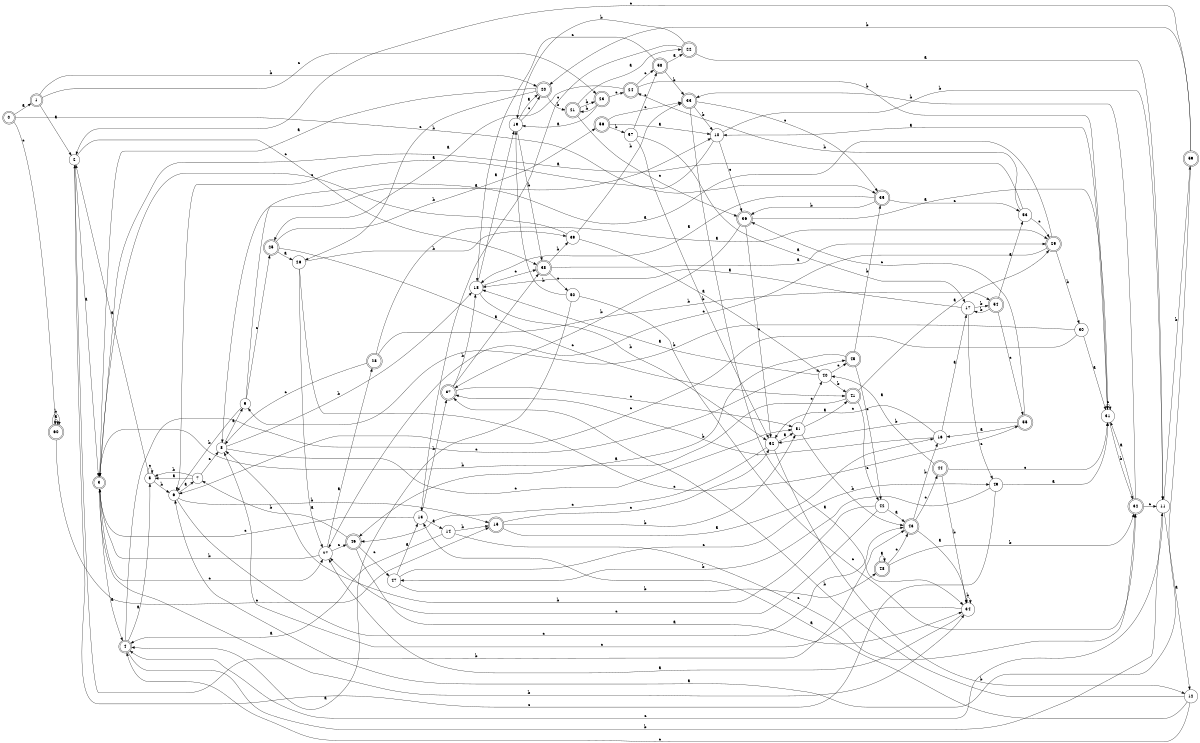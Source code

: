 digraph n49_2 {
__start0 [label="" shape="none"];

rankdir=LR;
size="8,5";

s0 [style="rounded,filled", color="black", fillcolor="white" shape="doublecircle", label="0"];
s1 [style="rounded,filled", color="black", fillcolor="white" shape="doublecircle", label="1"];
s2 [style="filled", color="black", fillcolor="white" shape="circle", label="2"];
s3 [style="rounded,filled", color="black", fillcolor="white" shape="doublecircle", label="3"];
s4 [style="rounded,filled", color="black", fillcolor="white" shape="doublecircle", label="4"];
s5 [style="filled", color="black", fillcolor="white" shape="circle", label="5"];
s6 [style="filled", color="black", fillcolor="white" shape="circle", label="6"];
s7 [style="filled", color="black", fillcolor="white" shape="circle", label="7"];
s8 [style="filled", color="black", fillcolor="white" shape="circle", label="8"];
s9 [style="filled", color="black", fillcolor="white" shape="circle", label="9"];
s10 [style="filled", color="black", fillcolor="white" shape="circle", label="10"];
s11 [style="filled", color="black", fillcolor="white" shape="circle", label="11"];
s12 [style="filled", color="black", fillcolor="white" shape="circle", label="12"];
s13 [style="filled", color="black", fillcolor="white" shape="circle", label="13"];
s14 [style="filled", color="black", fillcolor="white" shape="circle", label="14"];
s15 [style="rounded,filled", color="black", fillcolor="white" shape="doublecircle", label="15"];
s16 [style="filled", color="black", fillcolor="white" shape="circle", label="16"];
s17 [style="filled", color="black", fillcolor="white" shape="circle", label="17"];
s18 [style="filled", color="black", fillcolor="white" shape="circle", label="18"];
s19 [style="filled", color="black", fillcolor="white" shape="circle", label="19"];
s20 [style="rounded,filled", color="black", fillcolor="white" shape="doublecircle", label="20"];
s21 [style="rounded,filled", color="black", fillcolor="white" shape="doublecircle", label="21"];
s22 [style="rounded,filled", color="black", fillcolor="white" shape="doublecircle", label="22"];
s23 [style="rounded,filled", color="black", fillcolor="white" shape="doublecircle", label="23"];
s24 [style="rounded,filled", color="black", fillcolor="white" shape="doublecircle", label="24"];
s25 [style="rounded,filled", color="black", fillcolor="white" shape="doublecircle", label="25"];
s26 [style="filled", color="black", fillcolor="white" shape="circle", label="26"];
s27 [style="filled", color="black", fillcolor="white" shape="circle", label="27"];
s28 [style="rounded,filled", color="black", fillcolor="white" shape="doublecircle", label="28"];
s29 [style="rounded,filled", color="black", fillcolor="white" shape="doublecircle", label="29"];
s30 [style="filled", color="black", fillcolor="white" shape="circle", label="30"];
s31 [style="filled", color="black", fillcolor="white" shape="circle", label="31"];
s32 [style="rounded,filled", color="black", fillcolor="white" shape="doublecircle", label="32"];
s33 [style="rounded,filled", color="black", fillcolor="white" shape="doublecircle", label="33"];
s34 [style="filled", color="black", fillcolor="white" shape="circle", label="34"];
s35 [style="rounded,filled", color="black", fillcolor="white" shape="doublecircle", label="35"];
s36 [style="rounded,filled", color="black", fillcolor="white" shape="doublecircle", label="36"];
s37 [style="rounded,filled", color="black", fillcolor="white" shape="doublecircle", label="37"];
s38 [style="rounded,filled", color="black", fillcolor="white" shape="doublecircle", label="38"];
s39 [style="filled", color="black", fillcolor="white" shape="circle", label="39"];
s40 [style="filled", color="black", fillcolor="white" shape="circle", label="40"];
s41 [style="rounded,filled", color="black", fillcolor="white" shape="doublecircle", label="41"];
s42 [style="filled", color="black", fillcolor="white" shape="circle", label="42"];
s43 [style="rounded,filled", color="black", fillcolor="white" shape="doublecircle", label="43"];
s44 [style="rounded,filled", color="black", fillcolor="white" shape="doublecircle", label="44"];
s45 [style="rounded,filled", color="black", fillcolor="white" shape="doublecircle", label="45"];
s46 [style="rounded,filled", color="black", fillcolor="white" shape="doublecircle", label="46"];
s47 [style="filled", color="black", fillcolor="white" shape="circle", label="47"];
s48 [style="rounded,filled", color="black", fillcolor="white" shape="doublecircle", label="48"];
s49 [style="filled", color="black", fillcolor="white" shape="circle", label="49"];
s50 [style="filled", color="black", fillcolor="white" shape="circle", label="50"];
s51 [style="filled", color="black", fillcolor="white" shape="circle", label="51"];
s52 [style="filled", color="black", fillcolor="white" shape="circle", label="52"];
s53 [style="filled", color="black", fillcolor="white" shape="circle", label="53"];
s54 [style="rounded,filled", color="black", fillcolor="white" shape="doublecircle", label="54"];
s55 [style="rounded,filled", color="black", fillcolor="white" shape="doublecircle", label="55"];
s56 [style="rounded,filled", color="black", fillcolor="white" shape="doublecircle", label="56"];
s57 [style="filled", color="black", fillcolor="white" shape="circle", label="57"];
s58 [style="rounded,filled", color="black", fillcolor="white" shape="doublecircle", label="58"];
s59 [style="rounded,filled", color="black", fillcolor="white" shape="doublecircle", label="59"];
s60 [style="rounded,filled", color="black", fillcolor="white" shape="doublecircle", label="60"];
s0 -> s1 [label="a"];
s0 -> s35 [label="b"];
s0 -> s60 [label="c"];
s1 -> s2 [label="a"];
s1 -> s20 [label="b"];
s1 -> s23 [label="c"];
s2 -> s3 [label="a"];
s2 -> s43 [label="b"];
s2 -> s38 [label="c"];
s3 -> s4 [label="a"];
s3 -> s34 [label="b"];
s3 -> s27 [label="c"];
s4 -> s5 [label="a"];
s4 -> s11 [label="b"];
s4 -> s45 [label="c"];
s5 -> s2 [label="a"];
s5 -> s6 [label="b"];
s5 -> s5 [label="c"];
s6 -> s7 [label="a"];
s6 -> s15 [label="b"];
s6 -> s43 [label="c"];
s7 -> s5 [label="a"];
s7 -> s5 [label="b"];
s7 -> s8 [label="c"];
s8 -> s9 [label="a"];
s8 -> s18 [label="b"];
s8 -> s51 [label="c"];
s9 -> s10 [label="a"];
s9 -> s6 [label="b"];
s9 -> s25 [label="c"];
s10 -> s6 [label="a"];
s10 -> s11 [label="b"];
s10 -> s36 [label="c"];
s11 -> s12 [label="a"];
s11 -> s59 [label="b"];
s11 -> s4 [label="c"];
s12 -> s13 [label="a"];
s12 -> s37 [label="b"];
s12 -> s4 [label="c"];
s13 -> s14 [label="a"];
s13 -> s37 [label="b"];
s13 -> s3 [label="c"];
s14 -> s4 [label="a"];
s14 -> s15 [label="b"];
s14 -> s32 [label="c"];
s15 -> s16 [label="a"];
s15 -> s51 [label="b"];
s15 -> s52 [label="c"];
s16 -> s17 [label="a"];
s16 -> s37 [label="b"];
s16 -> s52 [label="c"];
s17 -> s18 [label="a"];
s17 -> s54 [label="b"];
s17 -> s49 [label="c"];
s18 -> s19 [label="a"];
s18 -> s52 [label="b"];
s18 -> s38 [label="c"];
s19 -> s20 [label="a"];
s19 -> s38 [label="b"];
s19 -> s20 [label="c"];
s20 -> s3 [label="a"];
s20 -> s21 [label="b"];
s20 -> s26 [label="c"];
s21 -> s22 [label="a"];
s21 -> s23 [label="b"];
s21 -> s36 [label="c"];
s22 -> s11 [label="a"];
s22 -> s19 [label="b"];
s22 -> s13 [label="c"];
s23 -> s19 [label="a"];
s23 -> s21 [label="b"];
s23 -> s24 [label="c"];
s24 -> s25 [label="a"];
s24 -> s31 [label="b"];
s24 -> s58 [label="c"];
s25 -> s26 [label="a"];
s25 -> s56 [label="b"];
s25 -> s41 [label="c"];
s26 -> s27 [label="a"];
s26 -> s39 [label="b"];
s26 -> s55 [label="c"];
s27 -> s28 [label="a"];
s27 -> s3 [label="b"];
s27 -> s46 [label="c"];
s28 -> s29 [label="a"];
s28 -> s54 [label="b"];
s28 -> s8 [label="c"];
s29 -> s8 [label="a"];
s29 -> s30 [label="b"];
s29 -> s27 [label="c"];
s30 -> s31 [label="a"];
s30 -> s9 [label="b"];
s30 -> s6 [label="c"];
s31 -> s10 [label="a"];
s31 -> s32 [label="b"];
s31 -> s31 [label="c"];
s32 -> s31 [label="a"];
s32 -> s33 [label="b"];
s32 -> s11 [label="c"];
s33 -> s34 [label="a"];
s33 -> s10 [label="b"];
s33 -> s35 [label="c"];
s34 -> s27 [label="a"];
s34 -> s34 [label="b"];
s34 -> s8 [label="c"];
s35 -> s18 [label="a"];
s35 -> s36 [label="b"];
s35 -> s53 [label="c"];
s36 -> s31 [label="a"];
s36 -> s37 [label="b"];
s36 -> s52 [label="c"];
s37 -> s38 [label="a"];
s37 -> s18 [label="b"];
s37 -> s51 [label="c"];
s38 -> s29 [label="a"];
s38 -> s39 [label="b"];
s38 -> s50 [label="c"];
s39 -> s40 [label="a"];
s39 -> s33 [label="b"];
s39 -> s3 [label="c"];
s40 -> s18 [label="a"];
s40 -> s41 [label="b"];
s40 -> s45 [label="c"];
s41 -> s29 [label="a"];
s41 -> s3 [label="b"];
s41 -> s42 [label="c"];
s42 -> s43 [label="a"];
s42 -> s8 [label="b"];
s42 -> s27 [label="c"];
s43 -> s34 [label="a"];
s43 -> s16 [label="b"];
s43 -> s44 [label="c"];
s44 -> s40 [label="a"];
s44 -> s34 [label="b"];
s44 -> s31 [label="c"];
s45 -> s46 [label="a"];
s45 -> s35 [label="b"];
s45 -> s42 [label="c"];
s46 -> s34 [label="a"];
s46 -> s7 [label="b"];
s46 -> s47 [label="c"];
s47 -> s13 [label="a"];
s47 -> s48 [label="b"];
s47 -> s49 [label="c"];
s48 -> s48 [label="a"];
s48 -> s32 [label="b"];
s48 -> s43 [label="c"];
s49 -> s31 [label="a"];
s49 -> s47 [label="b"];
s49 -> s2 [label="c"];
s50 -> s4 [label="a"];
s50 -> s19 [label="b"];
s50 -> s32 [label="c"];
s51 -> s41 [label="a"];
s51 -> s43 [label="b"];
s51 -> s40 [label="c"];
s52 -> s51 [label="a"];
s52 -> s12 [label="b"];
s52 -> s46 [label="c"];
s53 -> s3 [label="a"];
s53 -> s24 [label="b"];
s53 -> s29 [label="c"];
s54 -> s53 [label="a"];
s54 -> s17 [label="b"];
s54 -> s55 [label="c"];
s55 -> s16 [label="a"];
s55 -> s52 [label="b"];
s55 -> s36 [label="c"];
s56 -> s10 [label="a"];
s56 -> s57 [label="b"];
s56 -> s33 [label="c"];
s57 -> s17 [label="a"];
s57 -> s52 [label="b"];
s57 -> s58 [label="c"];
s58 -> s22 [label="a"];
s58 -> s33 [label="b"];
s58 -> s18 [label="c"];
s59 -> s6 [label="a"];
s59 -> s20 [label="b"];
s59 -> s2 [label="c"];
s60 -> s60 [label="a"];
s60 -> s60 [label="b"];
s60 -> s15 [label="c"];

}